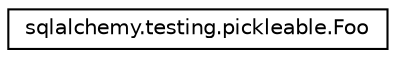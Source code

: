 digraph "Graphical Class Hierarchy"
{
 // LATEX_PDF_SIZE
  edge [fontname="Helvetica",fontsize="10",labelfontname="Helvetica",labelfontsize="10"];
  node [fontname="Helvetica",fontsize="10",shape=record];
  rankdir="LR";
  Node0 [label="sqlalchemy.testing.pickleable.Foo",height=0.2,width=0.4,color="black", fillcolor="white", style="filled",URL="$classsqlalchemy_1_1testing_1_1pickleable_1_1Foo.html",tooltip=" "];
}
